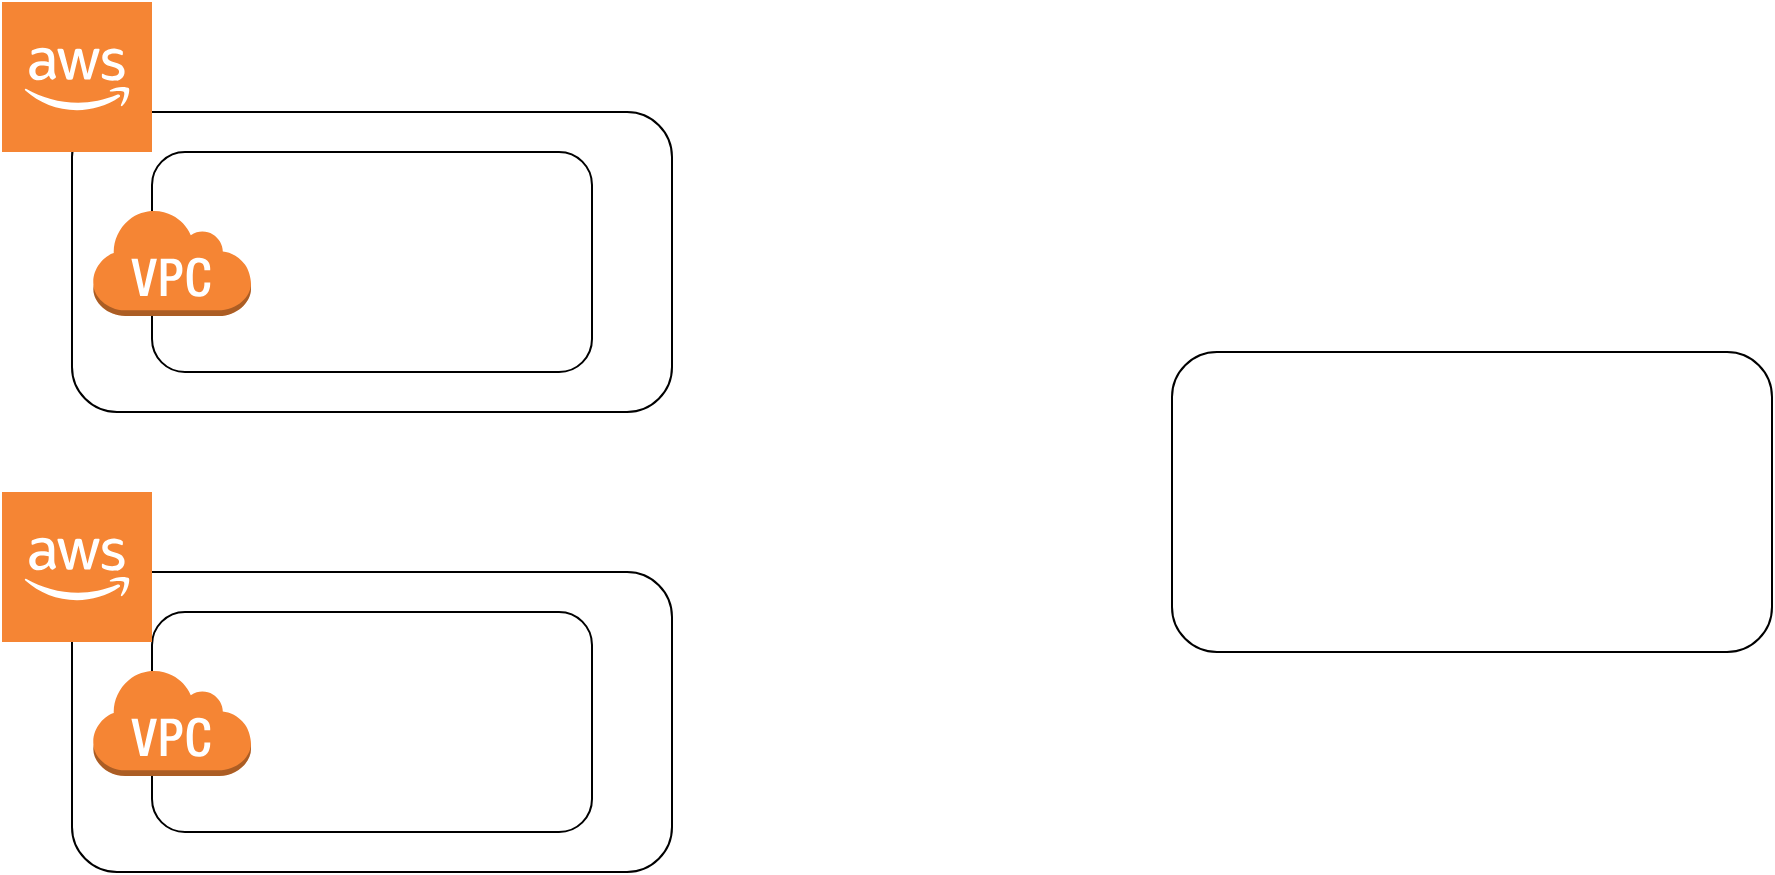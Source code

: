 <mxfile version="21.0.6" type="github">
  <diagram name="Página-1" id="GgPYX4N8JM6UEkdb0cbH">
    <mxGraphModel dx="1257" dy="680" grid="1" gridSize="10" guides="1" tooltips="1" connect="1" arrows="1" fold="1" page="1" pageScale="1" pageWidth="1169" pageHeight="827" math="0" shadow="0">
      <root>
        <mxCell id="0" />
        <mxCell id="1" parent="0" />
        <mxCell id="VW4w8P7txbQaL8yXionI-1" value="" style="rounded=1;whiteSpace=wrap;html=1;" vertex="1" parent="1">
          <mxGeometry x="50" y="90" width="300" height="150" as="geometry" />
        </mxCell>
        <mxCell id="VW4w8P7txbQaL8yXionI-2" value="" style="rounded=1;whiteSpace=wrap;html=1;" vertex="1" parent="1">
          <mxGeometry x="50" y="320" width="300" height="150" as="geometry" />
        </mxCell>
        <mxCell id="VW4w8P7txbQaL8yXionI-3" value="" style="rounded=1;whiteSpace=wrap;html=1;" vertex="1" parent="1">
          <mxGeometry x="90" y="110" width="220" height="110" as="geometry" />
        </mxCell>
        <mxCell id="VW4w8P7txbQaL8yXionI-4" value="" style="rounded=1;whiteSpace=wrap;html=1;" vertex="1" parent="1">
          <mxGeometry x="90" y="340" width="220" height="110" as="geometry" />
        </mxCell>
        <mxCell id="VW4w8P7txbQaL8yXionI-5" value="" style="outlineConnect=0;dashed=0;verticalLabelPosition=bottom;verticalAlign=top;align=center;html=1;shape=mxgraph.aws3.virtual_private_cloud;fillColor=#F58534;gradientColor=none;" vertex="1" parent="1">
          <mxGeometry x="60" y="138" width="79.5" height="54" as="geometry" />
        </mxCell>
        <mxCell id="VW4w8P7txbQaL8yXionI-6" value="" style="outlineConnect=0;dashed=0;verticalLabelPosition=bottom;verticalAlign=top;align=center;html=1;shape=mxgraph.aws3.cloud_2;fillColor=#F58534;gradientColor=none;" vertex="1" parent="1">
          <mxGeometry x="15" y="35" width="75" height="75" as="geometry" />
        </mxCell>
        <mxCell id="VW4w8P7txbQaL8yXionI-7" value="" style="outlineConnect=0;dashed=0;verticalLabelPosition=bottom;verticalAlign=top;align=center;html=1;shape=mxgraph.aws3.cloud_2;fillColor=#F58534;gradientColor=none;" vertex="1" parent="1">
          <mxGeometry x="15" y="280" width="75" height="75" as="geometry" />
        </mxCell>
        <mxCell id="VW4w8P7txbQaL8yXionI-8" value="" style="outlineConnect=0;dashed=0;verticalLabelPosition=bottom;verticalAlign=top;align=center;html=1;shape=mxgraph.aws3.virtual_private_cloud;fillColor=#F58534;gradientColor=none;" vertex="1" parent="1">
          <mxGeometry x="60" y="368" width="79.5" height="54" as="geometry" />
        </mxCell>
        <mxCell id="VW4w8P7txbQaL8yXionI-9" value="" style="rounded=1;whiteSpace=wrap;html=1;" vertex="1" parent="1">
          <mxGeometry x="600" y="210" width="300" height="150" as="geometry" />
        </mxCell>
      </root>
    </mxGraphModel>
  </diagram>
</mxfile>

